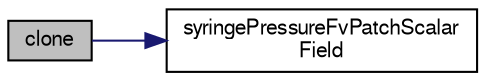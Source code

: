 digraph "clone"
{
  bgcolor="transparent";
  edge [fontname="FreeSans",fontsize="10",labelfontname="FreeSans",labelfontsize="10"];
  node [fontname="FreeSans",fontsize="10",shape=record];
  rankdir="LR";
  Node21 [label="clone",height=0.2,width=0.4,color="black", fillcolor="grey75", style="filled", fontcolor="black"];
  Node21 -> Node22 [color="midnightblue",fontsize="10",style="solid",fontname="FreeSans"];
  Node22 [label="syringePressureFvPatchScalar\lField",height=0.2,width=0.4,color="black",URL="$a22274.html#a815600be7151ed02b4bd50c1a3304417",tooltip="Construct from patch and internal field. "];
}
